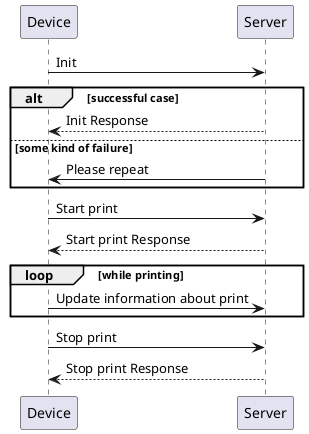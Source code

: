 @startuml
Device -> Server: Init
alt successful case
Server --> Device: Init Response
else some kind of failure
Server -> Device: Please repeat
end

Device -> Server: Start print
Server --> Device: Start print Response

loop while printing
Device -> Server: Update information about print
end

Device -> Server: Stop print
Server --> Device: Stop print Response

@enduml
